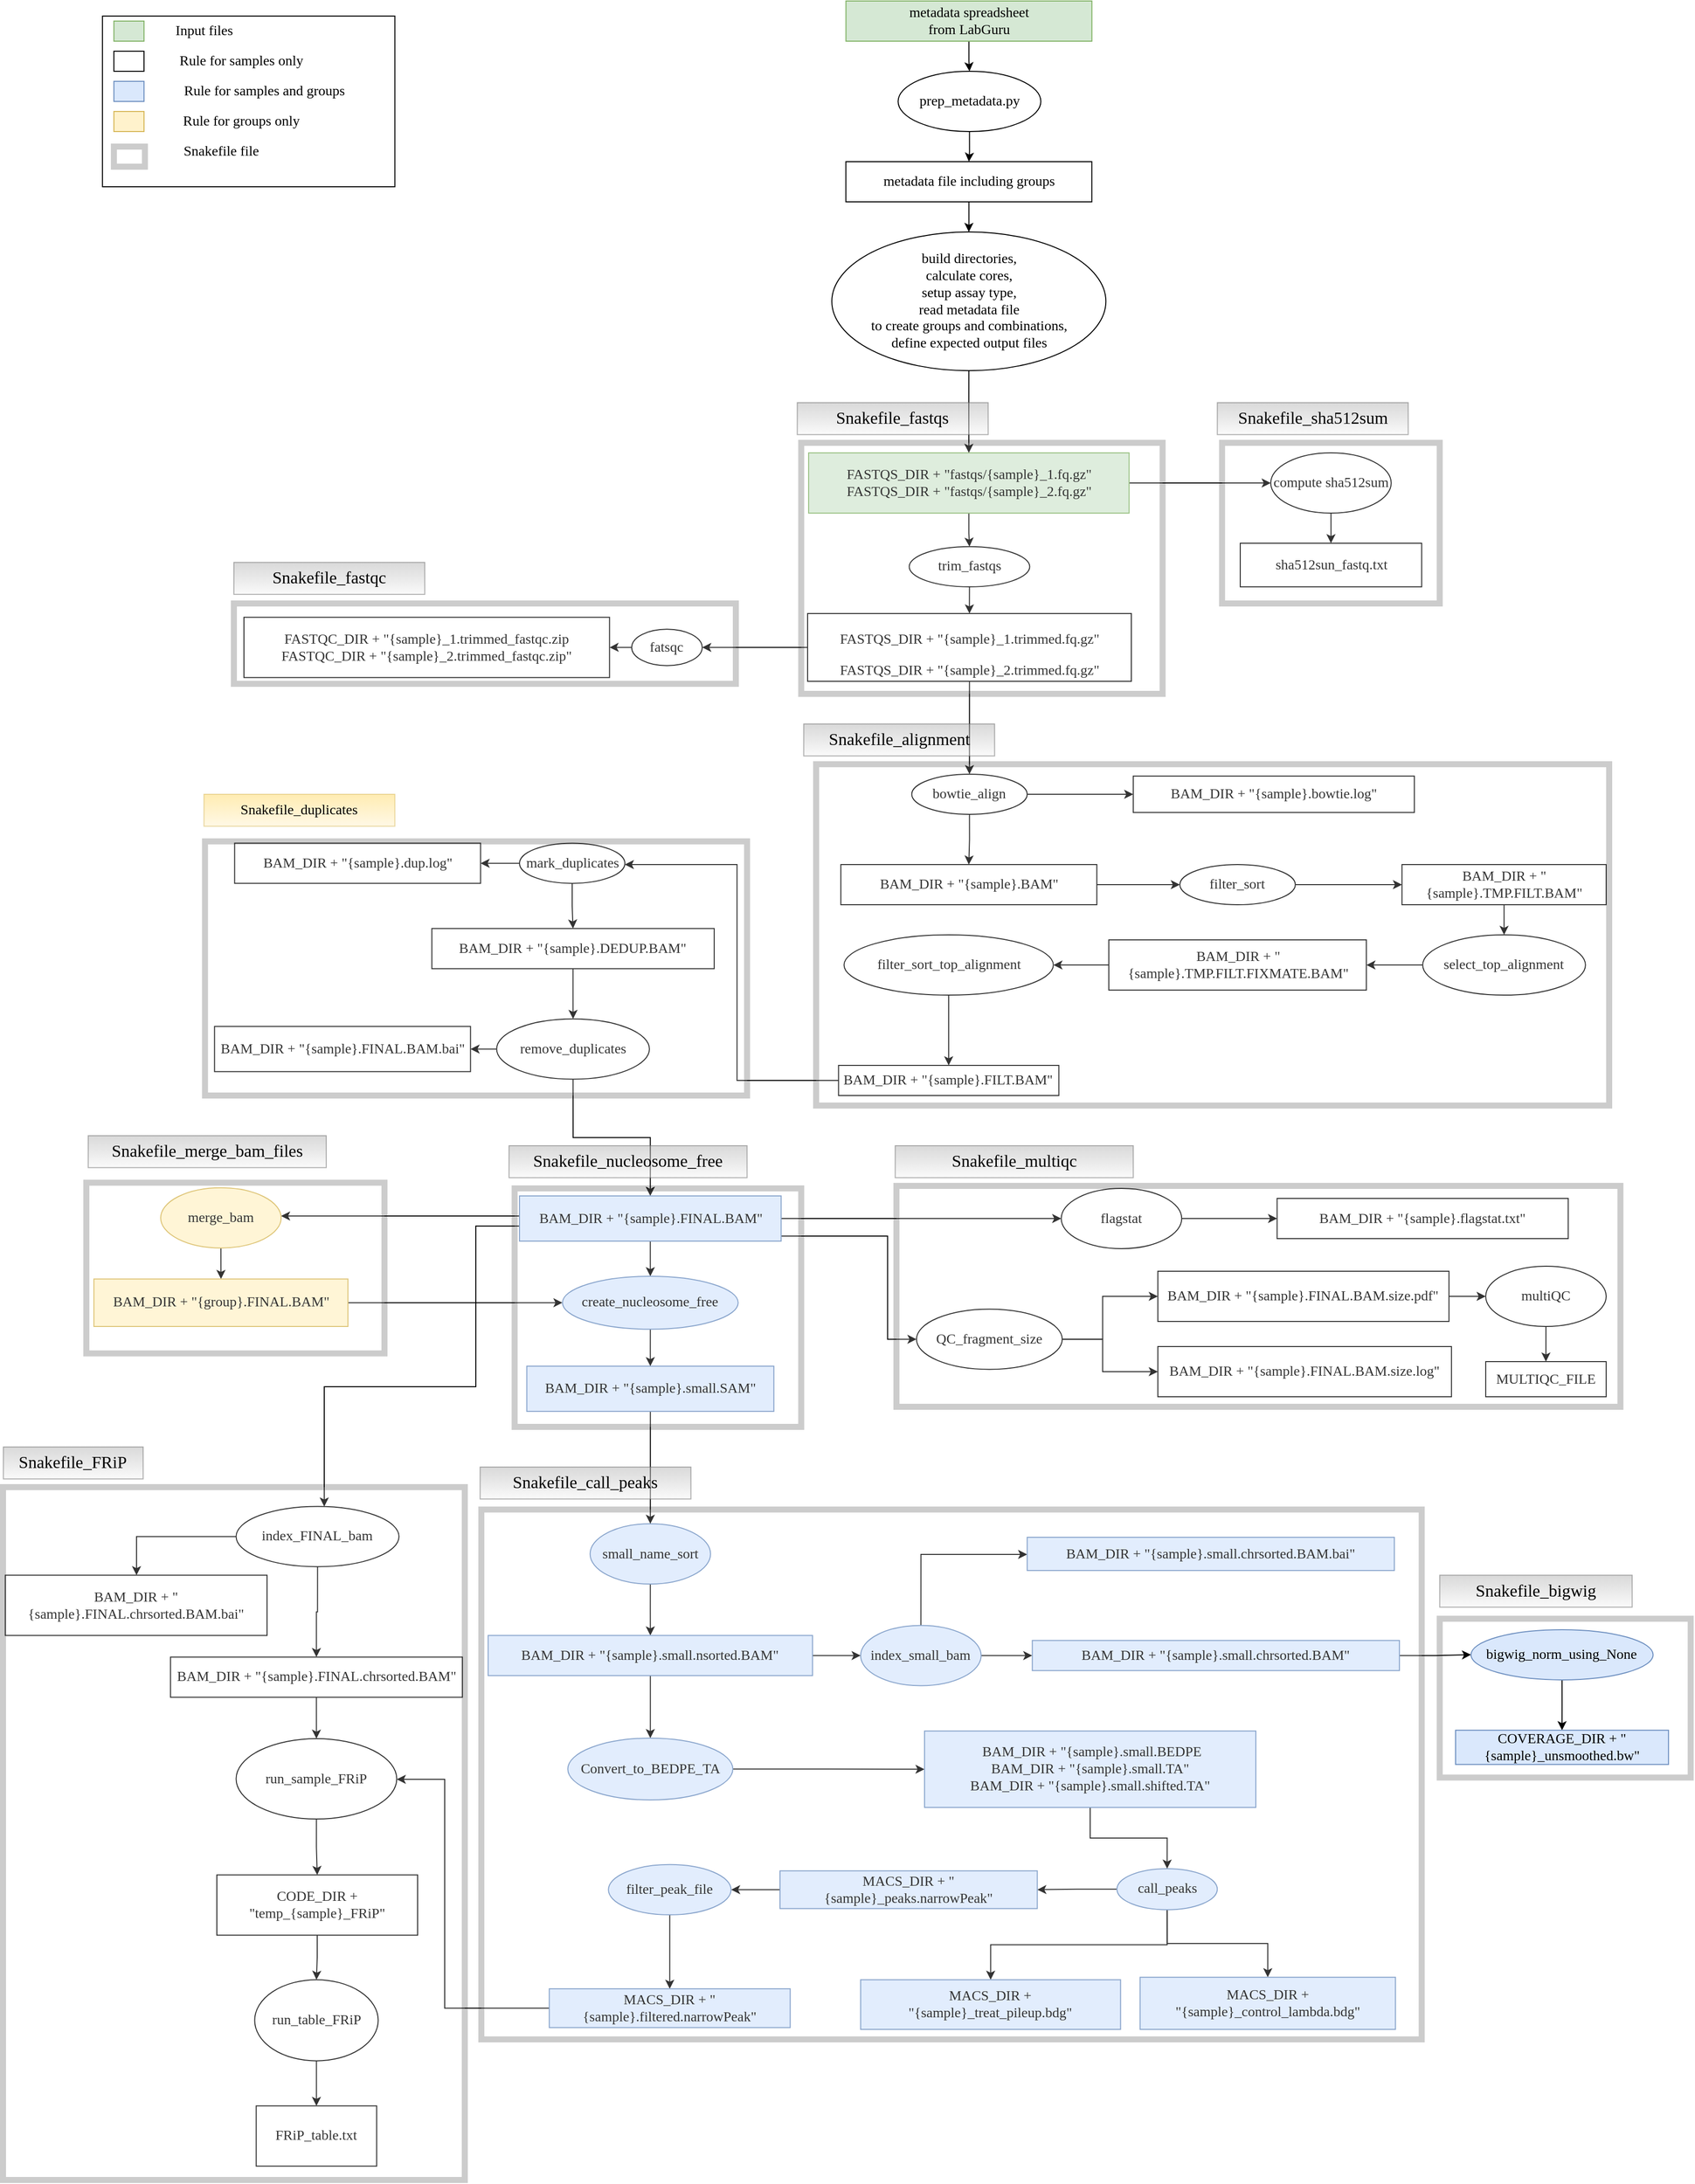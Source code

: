 <mxfile version="22.1.15" type="device">
  <diagram id="IIORD0668hCQRQOc9Y6P" name="Page-1">
    <mxGraphModel dx="5102" dy="2601" grid="1" gridSize="10" guides="1" tooltips="1" connect="1" arrows="1" fold="1" page="1" pageScale="1" pageWidth="850" pageHeight="1100" math="0" shadow="0">
      <root>
        <mxCell id="0" />
        <mxCell id="1" parent="0" />
        <mxCell id="31yVZgOIZ75B__syogZn-1" value="" style="rounded=0;whiteSpace=wrap;html=1;opacity=20;strokeWidth=6;strokeColor=#000000;fontFamily=Verdana;fontSize=14;" vertex="1" parent="1">
          <mxGeometry x="-1108.79" y="531.06" width="250" height="158.17" as="geometry" />
        </mxCell>
        <mxCell id="31yVZgOIZ75B__syogZn-2" value="" style="edgeStyle=orthogonalEdgeStyle;rounded=0;orthogonalLoop=1;jettySize=auto;html=1;fontFamily=Verdana;fontSize=14;" edge="1" parent="1" source="31yVZgOIZ75B__syogZn-4" target="31yVZgOIZ75B__syogZn-6">
          <mxGeometry relative="1" as="geometry" />
        </mxCell>
        <mxCell id="31yVZgOIZ75B__syogZn-3" value="" style="edgeStyle=orthogonalEdgeStyle;rounded=0;orthogonalLoop=1;jettySize=auto;html=1;fontFamily=Verdana;fontSize=14;" edge="1" parent="1" source="31yVZgOIZ75B__syogZn-4" target="31yVZgOIZ75B__syogZn-107">
          <mxGeometry relative="1" as="geometry" />
        </mxCell>
        <mxCell id="31yVZgOIZ75B__syogZn-4" value="&lt;span style=&quot;font-size: 14px;&quot;&gt;FASTQS_DIR +&amp;nbsp;&quot;&lt;/span&gt;&lt;span style=&quot;background-color: initial; font-size: 14px;&quot;&gt;fastqs/{sample}_1.fq.gz&quot;&lt;/span&gt;&lt;span style=&quot;font-size: 14px;&quot;&gt;&lt;br style=&quot;font-size: 14px;&quot;&gt;&lt;/span&gt;&lt;span style=&quot;font-size: 14px;&quot;&gt;FASTQS_DIR +&amp;nbsp;&quot;&lt;/span&gt;&lt;span style=&quot;background-color: initial; font-size: 14px;&quot;&gt;fastqs/{sample}_2.fq.gz&quot;&lt;/span&gt;&lt;span style=&quot;font-size: 14px;&quot;&gt;&lt;br style=&quot;font-size: 14px;&quot;&gt;&lt;/span&gt;" style="rounded=0;whiteSpace=wrap;html=1;fillColor=#d5e8d4;strokeColor=#82b366;fontFamily=Verdana;fontSize=14;" vertex="1" parent="1">
          <mxGeometry x="-1737.48" y="-630" width="319.25" height="60" as="geometry" />
        </mxCell>
        <mxCell id="31yVZgOIZ75B__syogZn-5" value="" style="edgeStyle=orthogonalEdgeStyle;rounded=0;orthogonalLoop=1;jettySize=auto;html=1;fontFamily=Verdana;fontSize=14;" edge="1" parent="1" source="31yVZgOIZ75B__syogZn-6" target="31yVZgOIZ75B__syogZn-9">
          <mxGeometry relative="1" as="geometry" />
        </mxCell>
        <mxCell id="31yVZgOIZ75B__syogZn-6" value="&lt;span style=&quot;font-size: 14px; line-height: 107%;&quot;&gt;trim_fastqs&lt;/span&gt;" style="ellipse;whiteSpace=wrap;html=1;rounded=0;fontFamily=Verdana;fontSize=14;" vertex="1" parent="1">
          <mxGeometry x="-1637.26" y="-536.59" width="120.02" height="40" as="geometry" />
        </mxCell>
        <mxCell id="31yVZgOIZ75B__syogZn-7" value="" style="edgeStyle=orthogonalEdgeStyle;rounded=0;orthogonalLoop=1;jettySize=auto;html=1;fontFamily=Verdana;fontSize=14;" edge="1" parent="1" source="31yVZgOIZ75B__syogZn-9" target="31yVZgOIZ75B__syogZn-11">
          <mxGeometry relative="1" as="geometry" />
        </mxCell>
        <mxCell id="31yVZgOIZ75B__syogZn-8" value="" style="edgeStyle=orthogonalEdgeStyle;rounded=0;orthogonalLoop=1;jettySize=auto;html=1;fontFamily=Verdana;fontSize=14;" edge="1" parent="1" source="31yVZgOIZ75B__syogZn-9" target="31yVZgOIZ75B__syogZn-15">
          <mxGeometry relative="1" as="geometry" />
        </mxCell>
        <mxCell id="31yVZgOIZ75B__syogZn-9" value="&lt;p class=&quot;MsoPlainText&quot; style=&quot;font-size: 14px;&quot;&gt;&lt;span style=&quot;font-size: 14px;&quot;&gt;FASTQS_DIR +&amp;nbsp;&quot;{sample}_1.trimmed.fq.gz&quot;&lt;/span&gt;&lt;/p&gt;&lt;span style=&quot;font-size: 14px;&quot;&gt;FASTQS_DIR +&amp;nbsp;&quot;&lt;/span&gt;&lt;span style=&quot;background-color: initial; font-size: 14px;&quot;&gt;{sample}_2.trimmed.fq.gz&quot;&lt;/span&gt;&lt;span style=&quot;font-size: 14px;&quot;&gt;&lt;br style=&quot;font-size: 14px;&quot;&gt;&lt;/span&gt;" style="whiteSpace=wrap;html=1;rounded=0;fontFamily=Verdana;fontSize=14;" vertex="1" parent="1">
          <mxGeometry x="-1738.49" y="-470" width="322.49" height="67.5" as="geometry" />
        </mxCell>
        <mxCell id="31yVZgOIZ75B__syogZn-10" value="" style="edgeStyle=orthogonalEdgeStyle;rounded=0;orthogonalLoop=1;jettySize=auto;html=1;fontFamily=Verdana;fontSize=14;" edge="1" parent="1" source="31yVZgOIZ75B__syogZn-11" target="31yVZgOIZ75B__syogZn-12">
          <mxGeometry relative="1" as="geometry" />
        </mxCell>
        <mxCell id="31yVZgOIZ75B__syogZn-11" value="fatsqc" style="ellipse;whiteSpace=wrap;html=1;rounded=0;fontFamily=Verdana;fontSize=14;" vertex="1" parent="1">
          <mxGeometry x="-1913.73" y="-454.41" width="70.25" height="36.33" as="geometry" />
        </mxCell>
        <mxCell id="31yVZgOIZ75B__syogZn-12" value="&lt;span style=&quot;font-size: 14px;&quot;&gt;FASTQC_DIR +&amp;nbsp;&quot;&lt;/span&gt;&lt;span style=&quot;font-size: 14px;&quot;&gt;{sample}_1.trimmed_fastqc.zip&lt;br style=&quot;font-size: 14px;&quot;&gt;&lt;/span&gt;&lt;span style=&quot;font-size: 14px;&quot;&gt;FASTQC_DIR +&amp;nbsp;&quot;&lt;/span&gt;&lt;span style=&quot;background-color: initial; font-size: 14px;&quot;&gt;{sample}_2.trimmed_fastqc.zip&quot;&lt;/span&gt;&lt;span style=&quot;font-size: 14px;&quot;&gt;&lt;br style=&quot;font-size: 14px;&quot;&gt;&lt;/span&gt;" style="whiteSpace=wrap;html=1;rounded=0;fontFamily=Verdana;fontSize=14;" vertex="1" parent="1">
          <mxGeometry x="-2300" y="-466.25" width="364.19" height="60" as="geometry" />
        </mxCell>
        <mxCell id="31yVZgOIZ75B__syogZn-13" value="" style="edgeStyle=orthogonalEdgeStyle;rounded=0;orthogonalLoop=1;jettySize=auto;html=1;fontFamily=Verdana;fontSize=14;" edge="1" parent="1" source="31yVZgOIZ75B__syogZn-15" target="31yVZgOIZ75B__syogZn-17">
          <mxGeometry relative="1" as="geometry" />
        </mxCell>
        <mxCell id="31yVZgOIZ75B__syogZn-14" value="" style="edgeStyle=orthogonalEdgeStyle;rounded=0;orthogonalLoop=1;jettySize=auto;html=1;fontFamily=Verdana;fontSize=14;" edge="1" parent="1" source="31yVZgOIZ75B__syogZn-15" target="31yVZgOIZ75B__syogZn-18">
          <mxGeometry relative="1" as="geometry" />
        </mxCell>
        <mxCell id="31yVZgOIZ75B__syogZn-15" value="bowtie_align" style="ellipse;whiteSpace=wrap;html=1;rounded=0;fontFamily=Verdana;fontSize=14;" vertex="1" parent="1">
          <mxGeometry x="-1634.75" y="-310" width="115" height="40" as="geometry" />
        </mxCell>
        <mxCell id="31yVZgOIZ75B__syogZn-16" value="" style="edgeStyle=orthogonalEdgeStyle;rounded=0;orthogonalLoop=1;jettySize=auto;html=1;fontFamily=Verdana;fontSize=14;" edge="1" parent="1" source="31yVZgOIZ75B__syogZn-17" target="31yVZgOIZ75B__syogZn-20">
          <mxGeometry relative="1" as="geometry" />
        </mxCell>
        <mxCell id="31yVZgOIZ75B__syogZn-17" value="&lt;p class=&quot;MsoPlainText&quot; style=&quot;font-size: 14px;&quot;&gt;&lt;span style=&quot;font-size: 14px;&quot;&gt;BAM_DIR +&amp;nbsp;&quot;{sample}.BAM&quot;&lt;/span&gt;&lt;/p&gt;" style="whiteSpace=wrap;html=1;rounded=0;fontFamily=Verdana;fontSize=14;" vertex="1" parent="1">
          <mxGeometry x="-1705.36" y="-220" width="255" height="40" as="geometry" />
        </mxCell>
        <mxCell id="31yVZgOIZ75B__syogZn-18" value="&lt;span style=&quot;font-size: 14px;&quot;&gt;BAM_DIR + &quot;{sample}.bowtie.log&quot;&lt;/span&gt;" style="whiteSpace=wrap;html=1;rounded=0;fontFamily=Verdana;fontSize=14;" vertex="1" parent="1">
          <mxGeometry x="-1414.1" y="-308.12" width="280" height="36.25" as="geometry" />
        </mxCell>
        <mxCell id="31yVZgOIZ75B__syogZn-19" value="" style="edgeStyle=orthogonalEdgeStyle;rounded=0;orthogonalLoop=1;jettySize=auto;html=1;fontFamily=Verdana;fontSize=14;" edge="1" parent="1" source="31yVZgOIZ75B__syogZn-20" target="31yVZgOIZ75B__syogZn-22">
          <mxGeometry relative="1" as="geometry" />
        </mxCell>
        <mxCell id="31yVZgOIZ75B__syogZn-20" value="filter_sort" style="ellipse;whiteSpace=wrap;html=1;rounded=0;fontFamily=Verdana;fontSize=14;" vertex="1" parent="1">
          <mxGeometry x="-1367.65" y="-220" width="115" height="40" as="geometry" />
        </mxCell>
        <mxCell id="31yVZgOIZ75B__syogZn-21" value="" style="edgeStyle=orthogonalEdgeStyle;rounded=0;orthogonalLoop=1;jettySize=auto;html=1;fontFamily=Verdana;fontSize=14;" edge="1" parent="1" source="31yVZgOIZ75B__syogZn-22" target="31yVZgOIZ75B__syogZn-24">
          <mxGeometry relative="1" as="geometry" />
        </mxCell>
        <mxCell id="31yVZgOIZ75B__syogZn-22" value="&lt;span style=&quot;font-size: 14px; line-height: 107%;&quot;&gt;&lt;span style=&quot;font-size: 14px;&quot;&gt;BAM_DIR +&amp;nbsp;&quot;&lt;/span&gt;{sample}.TMP.FILT.BAM&quot;&lt;/span&gt;" style="whiteSpace=wrap;html=1;rounded=0;fontFamily=Verdana;fontSize=14;" vertex="1" parent="1">
          <mxGeometry x="-1146.38" y="-220" width="203.4" height="40" as="geometry" />
        </mxCell>
        <mxCell id="31yVZgOIZ75B__syogZn-23" value="" style="edgeStyle=orthogonalEdgeStyle;rounded=0;orthogonalLoop=1;jettySize=auto;html=1;fontFamily=Verdana;fontSize=14;" edge="1" parent="1" source="31yVZgOIZ75B__syogZn-24" target="31yVZgOIZ75B__syogZn-26">
          <mxGeometry relative="1" as="geometry" />
        </mxCell>
        <mxCell id="31yVZgOIZ75B__syogZn-24" value="select_top_alignment" style="ellipse;whiteSpace=wrap;html=1;rounded=0;fontFamily=Verdana;fontSize=14;" vertex="1" parent="1">
          <mxGeometry x="-1125.77" y="-149.99" width="162.18" height="60.01" as="geometry" />
        </mxCell>
        <mxCell id="31yVZgOIZ75B__syogZn-25" value="" style="edgeStyle=orthogonalEdgeStyle;rounded=0;orthogonalLoop=1;jettySize=auto;html=1;fontFamily=Verdana;fontSize=14;" edge="1" parent="1" source="31yVZgOIZ75B__syogZn-26" target="31yVZgOIZ75B__syogZn-28">
          <mxGeometry relative="1" as="geometry" />
        </mxCell>
        <mxCell id="31yVZgOIZ75B__syogZn-26" value="&lt;span style=&quot;font-size: 14px; line-height: 107%;&quot;&gt;&lt;font style=&quot;font-size: 14px;&quot;&gt;&lt;span style=&quot;font-size: 14px;&quot;&gt;BAM_DIR + &quot;&lt;/span&gt;{sample}.TMP.FILT.FIXMATE.BAM&quot;&lt;/font&gt;&lt;/span&gt;" style="whiteSpace=wrap;html=1;rounded=0;fontFamily=Verdana;fontSize=14;" vertex="1" parent="1">
          <mxGeometry x="-1438.42" y="-144.99" width="256.54" height="50" as="geometry" />
        </mxCell>
        <mxCell id="31yVZgOIZ75B__syogZn-27" value="" style="edgeStyle=orthogonalEdgeStyle;rounded=0;orthogonalLoop=1;jettySize=auto;html=1;fontFamily=Verdana;fontSize=14;" edge="1" parent="1" source="31yVZgOIZ75B__syogZn-28" target="31yVZgOIZ75B__syogZn-30">
          <mxGeometry relative="1" as="geometry" />
        </mxCell>
        <mxCell id="31yVZgOIZ75B__syogZn-28" value="filter_sort_top_alignment" style="ellipse;whiteSpace=wrap;html=1;rounded=0;fontFamily=Verdana;fontSize=14;" vertex="1" parent="1">
          <mxGeometry x="-1702.22" y="-149.99" width="208.54" height="60" as="geometry" />
        </mxCell>
        <mxCell id="31yVZgOIZ75B__syogZn-29" value="" style="edgeStyle=orthogonalEdgeStyle;rounded=0;orthogonalLoop=1;jettySize=auto;html=1;fontFamily=Verdana;fontSize=14;" edge="1" parent="1" source="31yVZgOIZ75B__syogZn-30" target="31yVZgOIZ75B__syogZn-33">
          <mxGeometry relative="1" as="geometry">
            <Array as="points">
              <mxPoint x="-1808.79" y="-5" />
              <mxPoint x="-1808.79" y="-220" />
            </Array>
          </mxGeometry>
        </mxCell>
        <mxCell id="31yVZgOIZ75B__syogZn-30" value="&lt;span style=&quot;line-height: 107%; font-size: 14px;&quot;&gt;&lt;font style=&quot;font-size: 14px;&quot;&gt;BAM_DIR +&amp;nbsp;&quot;{sample}.FILT.BAM&quot;&lt;/font&gt;&lt;/span&gt;" style="whiteSpace=wrap;html=1;rounded=0;fontFamily=Verdana;fontSize=14;" vertex="1" parent="1">
          <mxGeometry x="-1707.69" y="-20" width="219.47" height="30" as="geometry" />
        </mxCell>
        <mxCell id="31yVZgOIZ75B__syogZn-31" value="" style="edgeStyle=orthogonalEdgeStyle;rounded=0;orthogonalLoop=1;jettySize=auto;html=1;fontFamily=Verdana;fontSize=14;" edge="1" parent="1" source="31yVZgOIZ75B__syogZn-33" target="31yVZgOIZ75B__syogZn-36">
          <mxGeometry relative="1" as="geometry" />
        </mxCell>
        <mxCell id="31yVZgOIZ75B__syogZn-32" value="" style="edgeStyle=orthogonalEdgeStyle;rounded=0;orthogonalLoop=1;jettySize=auto;html=1;fontFamily=Verdana;fontSize=14;" edge="1" parent="1" source="31yVZgOIZ75B__syogZn-33" target="31yVZgOIZ75B__syogZn-35">
          <mxGeometry relative="1" as="geometry" />
        </mxCell>
        <mxCell id="31yVZgOIZ75B__syogZn-33" value="mark_duplicates" style="ellipse;whiteSpace=wrap;html=1;rounded=0;fontFamily=Verdana;fontSize=14;" vertex="1" parent="1">
          <mxGeometry x="-2025.49" y="-241.3" width="105" height="40" as="geometry" />
        </mxCell>
        <mxCell id="31yVZgOIZ75B__syogZn-34" value="" style="edgeStyle=orthogonalEdgeStyle;rounded=0;orthogonalLoop=1;jettySize=auto;html=1;fontFamily=Verdana;fontSize=14;" edge="1" parent="1" source="31yVZgOIZ75B__syogZn-35" target="31yVZgOIZ75B__syogZn-39">
          <mxGeometry relative="1" as="geometry" />
        </mxCell>
        <mxCell id="31yVZgOIZ75B__syogZn-35" value="&lt;span style=&quot;font-size: 14px;&quot;&gt;BAM_DIR + &quot;&lt;/span&gt;&lt;span style=&quot;background-color: initial; font-size: 14px;&quot;&gt;{sample}.DEDUP.BAM&quot;&lt;/span&gt;&lt;span style=&quot;font-size: 14px;&quot;&gt;&lt;br style=&quot;font-size: 14px;&quot;&gt;&lt;/span&gt;" style="whiteSpace=wrap;html=1;rounded=0;fontFamily=Verdana;fontSize=14;" vertex="1" parent="1">
          <mxGeometry x="-2112.78" y="-156.3" width="281.24" height="40" as="geometry" />
        </mxCell>
        <mxCell id="31yVZgOIZ75B__syogZn-36" value="&lt;span style=&quot;font-size: 14px;&quot;&gt;BAM_DIR + &quot;&lt;/span&gt;&lt;span style=&quot;background-color: initial; font-size: 14px;&quot;&gt;{sample}.dup.log&quot;&lt;/span&gt;&lt;span style=&quot;font-size: 14px;&quot;&gt;&lt;br style=&quot;font-size: 14px;&quot;&gt;&lt;/span&gt;" style="whiteSpace=wrap;html=1;rounded=0;fontFamily=Verdana;fontSize=14;" vertex="1" parent="1">
          <mxGeometry x="-2309.27" y="-241.3" width="245" height="40" as="geometry" />
        </mxCell>
        <mxCell id="31yVZgOIZ75B__syogZn-37" value="" style="edgeStyle=orthogonalEdgeStyle;rounded=0;orthogonalLoop=1;jettySize=auto;html=1;fontFamily=Verdana;fontSize=14;" edge="1" parent="1" source="31yVZgOIZ75B__syogZn-39" target="31yVZgOIZ75B__syogZn-45">
          <mxGeometry relative="1" as="geometry" />
        </mxCell>
        <mxCell id="31yVZgOIZ75B__syogZn-38" value="" style="edgeStyle=orthogonalEdgeStyle;rounded=0;orthogonalLoop=1;jettySize=auto;html=1;fontFamily=Verdana;fontSize=14;" edge="1" parent="1" source="31yVZgOIZ75B__syogZn-39" target="31yVZgOIZ75B__syogZn-46">
          <mxGeometry relative="1" as="geometry" />
        </mxCell>
        <mxCell id="31yVZgOIZ75B__syogZn-39" value="remove_duplicates" style="ellipse;whiteSpace=wrap;html=1;rounded=0;fontFamily=Verdana;fontSize=14;" vertex="1" parent="1">
          <mxGeometry x="-2048.24" y="-66.3" width="152.16" height="60" as="geometry" />
        </mxCell>
        <mxCell id="31yVZgOIZ75B__syogZn-40" value="" style="edgeStyle=orthogonalEdgeStyle;rounded=0;orthogonalLoop=1;jettySize=auto;html=1;fontFamily=Verdana;fontSize=14;" edge="1" parent="1" source="31yVZgOIZ75B__syogZn-45" target="31yVZgOIZ75B__syogZn-78">
          <mxGeometry relative="1" as="geometry">
            <Array as="points">
              <mxPoint x="-2228.79" y="130" />
              <mxPoint x="-2228.79" y="130" />
            </Array>
          </mxGeometry>
        </mxCell>
        <mxCell id="31yVZgOIZ75B__syogZn-41" value="" style="edgeStyle=orthogonalEdgeStyle;rounded=0;orthogonalLoop=1;jettySize=auto;html=1;fontFamily=Verdana;fontSize=14;" edge="1" parent="1" source="31yVZgOIZ75B__syogZn-45" target="31yVZgOIZ75B__syogZn-143">
          <mxGeometry relative="1" as="geometry" />
        </mxCell>
        <mxCell id="31yVZgOIZ75B__syogZn-42" value="" style="edgeStyle=orthogonalEdgeStyle;rounded=0;orthogonalLoop=1;jettySize=auto;html=1;fontFamily=Verdana;fontSize=14;" edge="1" parent="1" source="31yVZgOIZ75B__syogZn-45" target="31yVZgOIZ75B__syogZn-49">
          <mxGeometry relative="1" as="geometry">
            <Array as="points">
              <mxPoint x="-1658.79" y="150" />
            </Array>
          </mxGeometry>
        </mxCell>
        <mxCell id="31yVZgOIZ75B__syogZn-43" value="" style="edgeStyle=orthogonalEdgeStyle;rounded=0;orthogonalLoop=1;jettySize=auto;html=1;fontFamily=Verdana;fontSize=14;" edge="1" parent="1" source="31yVZgOIZ75B__syogZn-45" target="31yVZgOIZ75B__syogZn-54">
          <mxGeometry relative="1" as="geometry" />
        </mxCell>
        <mxCell id="31yVZgOIZ75B__syogZn-44" value="" style="edgeStyle=orthogonalEdgeStyle;rounded=0;orthogonalLoop=1;jettySize=auto;html=1;fontFamily=Verdana;fontSize=14;" edge="1" parent="1" source="31yVZgOIZ75B__syogZn-45" target="31yVZgOIZ75B__syogZn-128">
          <mxGeometry relative="1" as="geometry">
            <Array as="points">
              <mxPoint x="-2069" y="140" />
              <mxPoint x="-2069" y="300" />
              <mxPoint x="-2220" y="300" />
            </Array>
          </mxGeometry>
        </mxCell>
        <mxCell id="31yVZgOIZ75B__syogZn-45" value="&lt;font style=&quot;font-size: 14px;&quot;&gt;&lt;span style=&quot;font-size: 14px;&quot;&gt;BAM_DIR + &quot;&lt;/span&gt;&lt;span style=&quot;background-color: initial; font-size: 14px;&quot;&gt;{sample}.FINAL.BAM&quot;&lt;/span&gt;&lt;/font&gt;&lt;span style=&quot;font-size: 14px;&quot;&gt;&lt;br style=&quot;font-size: 14px;&quot;&gt;&lt;/span&gt;" style="whiteSpace=wrap;html=1;rounded=0;fillColor=#dae8fc;strokeColor=#6c8ebf;fontFamily=Verdana;fontSize=14;" vertex="1" parent="1">
          <mxGeometry x="-2025.49" y="110" width="260.64" height="45" as="geometry" />
        </mxCell>
        <mxCell id="31yVZgOIZ75B__syogZn-46" value="&lt;span style=&quot;font-size: 14px;&quot;&gt;BAM_DIR + &quot;&lt;/span&gt;&lt;span style=&quot;background-color: initial; font-size: 14px;&quot;&gt;{sample}.FINAL.BAM.bai&quot;&lt;/span&gt;&lt;span style=&quot;font-size: 14px;&quot;&gt;&lt;br style=&quot;font-size: 14px;&quot;&gt;&lt;/span&gt;" style="whiteSpace=wrap;html=1;rounded=0;fontFamily=Verdana;fontSize=14;" vertex="1" parent="1">
          <mxGeometry x="-2329.29" y="-58.8" width="255" height="45" as="geometry" />
        </mxCell>
        <mxCell id="31yVZgOIZ75B__syogZn-47" value="" style="edgeStyle=orthogonalEdgeStyle;rounded=0;orthogonalLoop=1;jettySize=auto;html=1;fontFamily=Verdana;fontSize=14;" edge="1" parent="1" source="31yVZgOIZ75B__syogZn-49" target="31yVZgOIZ75B__syogZn-52">
          <mxGeometry relative="1" as="geometry">
            <Array as="points">
              <mxPoint x="-1444.59" y="253" />
              <mxPoint x="-1444.59" y="210" />
            </Array>
          </mxGeometry>
        </mxCell>
        <mxCell id="31yVZgOIZ75B__syogZn-48" value="" style="edgeStyle=orthogonalEdgeStyle;rounded=0;orthogonalLoop=1;jettySize=auto;html=1;fontFamily=Verdana;fontSize=14;" edge="1" parent="1" source="31yVZgOIZ75B__syogZn-49" target="31yVZgOIZ75B__syogZn-50">
          <mxGeometry relative="1" as="geometry">
            <Array as="points">
              <mxPoint x="-1444.59" y="253" />
              <mxPoint x="-1444.59" y="285" />
            </Array>
          </mxGeometry>
        </mxCell>
        <mxCell id="31yVZgOIZ75B__syogZn-49" value="QC_fragment_size" style="ellipse;whiteSpace=wrap;html=1;rounded=0;fontFamily=Verdana;fontSize=14;" vertex="1" parent="1">
          <mxGeometry x="-1630" y="222.73" width="145.15" height="60" as="geometry" />
        </mxCell>
        <mxCell id="31yVZgOIZ75B__syogZn-50" value="&lt;span style=&quot;font-size: 14px;&quot;&gt;BAM_DIR + &quot;&lt;/span&gt;&lt;span style=&quot;background-color: initial; font-size: 14px;&quot;&gt;{sample}.FINAL.BAM.size.log&quot;&lt;/span&gt;&lt;span style=&quot;font-size: 14px;&quot;&gt;&lt;br style=&quot;font-size: 14px;&quot;&gt;&lt;/span&gt;" style="whiteSpace=wrap;html=1;rounded=0;fontFamily=Verdana;fontSize=14;" vertex="1" parent="1">
          <mxGeometry x="-1389.59" y="260" width="292.5" height="50" as="geometry" />
        </mxCell>
        <mxCell id="31yVZgOIZ75B__syogZn-51" value="" style="edgeStyle=orthogonalEdgeStyle;rounded=0;orthogonalLoop=1;jettySize=auto;html=1;fontFamily=Verdana;fontSize=14;" edge="1" parent="1" source="31yVZgOIZ75B__syogZn-52" target="31yVZgOIZ75B__syogZn-57">
          <mxGeometry relative="1" as="geometry" />
        </mxCell>
        <mxCell id="31yVZgOIZ75B__syogZn-52" value="&lt;span style=&quot;font-size: 14px;&quot;&gt;BAM_DIR + &quot;&lt;/span&gt;&lt;span style=&quot;background-color: initial; font-size: 14px;&quot;&gt;{sample}.FINAL.BAM.size.pdf&quot;&lt;/span&gt;&lt;span style=&quot;font-size: 14px;&quot;&gt;&lt;br style=&quot;font-size: 14px;&quot;&gt;&lt;/span&gt;" style="whiteSpace=wrap;html=1;rounded=0;fontFamily=Verdana;fontSize=14;" vertex="1" parent="1">
          <mxGeometry x="-1389.59" y="185" width="290" height="50" as="geometry" />
        </mxCell>
        <mxCell id="31yVZgOIZ75B__syogZn-53" value="" style="edgeStyle=orthogonalEdgeStyle;rounded=0;orthogonalLoop=1;jettySize=auto;html=1;fontFamily=Verdana;fontSize=14;" edge="1" parent="1" source="31yVZgOIZ75B__syogZn-54" target="31yVZgOIZ75B__syogZn-55">
          <mxGeometry relative="1" as="geometry" />
        </mxCell>
        <mxCell id="31yVZgOIZ75B__syogZn-54" value="flagstat" style="ellipse;whiteSpace=wrap;html=1;rounded=0;fontFamily=Verdana;fontSize=14;" vertex="1" parent="1">
          <mxGeometry x="-1485.82" y="102.5" width="120" height="60" as="geometry" />
        </mxCell>
        <mxCell id="31yVZgOIZ75B__syogZn-55" value="&lt;span style=&quot;font-size: 14px; line-height: 107%;&quot;&gt;&lt;span style=&quot;font-size: 14px;&quot;&gt;BAM_DIR + &quot;&lt;/span&gt;{sample}.flagstat.txt&quot;&lt;/span&gt;" style="whiteSpace=wrap;html=1;rounded=0;fontFamily=Verdana;fontSize=14;" vertex="1" parent="1">
          <mxGeometry x="-1270.8" y="112.5" width="290" height="40" as="geometry" />
        </mxCell>
        <mxCell id="31yVZgOIZ75B__syogZn-56" value="" style="edgeStyle=orthogonalEdgeStyle;rounded=0;orthogonalLoop=1;jettySize=auto;html=1;fontFamily=Verdana;fontSize=14;" edge="1" parent="1" source="31yVZgOIZ75B__syogZn-57" target="31yVZgOIZ75B__syogZn-58">
          <mxGeometry relative="1" as="geometry" />
        </mxCell>
        <mxCell id="31yVZgOIZ75B__syogZn-57" value="multiQC" style="ellipse;whiteSpace=wrap;html=1;rounded=0;fontFamily=Verdana;fontSize=14;" vertex="1" parent="1">
          <mxGeometry x="-1062.98" y="180" width="120" height="60" as="geometry" />
        </mxCell>
        <mxCell id="31yVZgOIZ75B__syogZn-58" value="&lt;p class=&quot;MsoPlainText&quot; style=&quot;font-size: 14px;&quot;&gt;&lt;span style=&quot;font-size: 14px;&quot;&gt;MULTIQC_FILE&lt;br style=&quot;font-size: 14px;&quot;&gt;&lt;/span&gt;&lt;/p&gt;" style="whiteSpace=wrap;html=1;rounded=0;fontFamily=Verdana;fontSize=14;" vertex="1" parent="1">
          <mxGeometry x="-1062.98" y="275" width="120" height="35" as="geometry" />
        </mxCell>
        <mxCell id="31yVZgOIZ75B__syogZn-59" value="" style="edgeStyle=orthogonalEdgeStyle;rounded=0;orthogonalLoop=1;jettySize=auto;html=1;fontFamily=Verdana;fontSize=14;" edge="1" parent="1" source="31yVZgOIZ75B__syogZn-60" target="31yVZgOIZ75B__syogZn-76">
          <mxGeometry relative="1" as="geometry" />
        </mxCell>
        <mxCell id="31yVZgOIZ75B__syogZn-60" value="small_name_sort" style="ellipse;whiteSpace=wrap;html=1;rounded=0;fillColor=#dae8fc;strokeColor=#6c8ebf;fontFamily=Verdana;fontSize=14;" vertex="1" parent="1">
          <mxGeometry x="-1955.17" y="436.52" width="120" height="60" as="geometry" />
        </mxCell>
        <mxCell id="31yVZgOIZ75B__syogZn-61" value="" style="edgeStyle=orthogonalEdgeStyle;rounded=0;orthogonalLoop=1;jettySize=auto;html=1;fontSize=14;" edge="1" parent="1" source="31yVZgOIZ75B__syogZn-63" target="31yVZgOIZ75B__syogZn-104">
          <mxGeometry relative="1" as="geometry">
            <Array as="points">
              <mxPoint x="-1625.79" y="467" />
            </Array>
          </mxGeometry>
        </mxCell>
        <mxCell id="31yVZgOIZ75B__syogZn-62" value="" style="edgeStyle=orthogonalEdgeStyle;rounded=0;orthogonalLoop=1;jettySize=auto;html=1;fontSize=14;" edge="1" parent="1" source="31yVZgOIZ75B__syogZn-63" target="31yVZgOIZ75B__syogZn-65">
          <mxGeometry relative="1" as="geometry" />
        </mxCell>
        <mxCell id="31yVZgOIZ75B__syogZn-63" value="index_small_bam" style="ellipse;whiteSpace=wrap;html=1;rounded=0;fillColor=#dae8fc;strokeColor=#6c8ebf;fontFamily=Verdana;fontSize=14;" vertex="1" parent="1">
          <mxGeometry x="-1685.65" y="537.71" width="120" height="60" as="geometry" />
        </mxCell>
        <mxCell id="31yVZgOIZ75B__syogZn-64" value="" style="edgeStyle=orthogonalEdgeStyle;rounded=0;orthogonalLoop=1;jettySize=auto;html=1;fontSize=14;" edge="1" parent="1" source="31yVZgOIZ75B__syogZn-65" target="31yVZgOIZ75B__syogZn-111">
          <mxGeometry relative="1" as="geometry" />
        </mxCell>
        <mxCell id="31yVZgOIZ75B__syogZn-65" value="&lt;span style=&quot;font-size: 14px; line-height: 107%;&quot;&gt;&lt;span style=&quot;font-size: 14px;&quot;&gt;BAM_DIR + &quot;&lt;/span&gt;{sample}.small.chrsorted.BAM&quot;&lt;/span&gt;" style="whiteSpace=wrap;html=1;rounded=0;fillColor=#dae8fc;strokeColor=#6c8ebf;fontFamily=Verdana;fontSize=14;" vertex="1" parent="1">
          <mxGeometry x="-1514.66" y="552.71" width="365.73" height="30" as="geometry" />
        </mxCell>
        <mxCell id="31yVZgOIZ75B__syogZn-66" value="" style="edgeStyle=orthogonalEdgeStyle;rounded=0;orthogonalLoop=1;jettySize=auto;html=1;fontFamily=Verdana;fontSize=14;" edge="1" parent="1" source="31yVZgOIZ75B__syogZn-69" target="31yVZgOIZ75B__syogZn-70">
          <mxGeometry relative="1" as="geometry" />
        </mxCell>
        <mxCell id="31yVZgOIZ75B__syogZn-67" value="" style="edgeStyle=orthogonalEdgeStyle;rounded=0;orthogonalLoop=1;jettySize=auto;html=1;fontFamily=Verdana;fontSize=14;" edge="1" parent="1" source="31yVZgOIZ75B__syogZn-69" target="31yVZgOIZ75B__syogZn-71">
          <mxGeometry relative="1" as="geometry" />
        </mxCell>
        <mxCell id="31yVZgOIZ75B__syogZn-68" value="" style="edgeStyle=orthogonalEdgeStyle;rounded=0;orthogonalLoop=1;jettySize=auto;html=1;fontFamily=Verdana;fontSize=14;" edge="1" parent="1" source="31yVZgOIZ75B__syogZn-69" target="31yVZgOIZ75B__syogZn-96">
          <mxGeometry relative="1" as="geometry" />
        </mxCell>
        <mxCell id="31yVZgOIZ75B__syogZn-69" value="call_peaks" style="ellipse;whiteSpace=wrap;html=1;rounded=0;fillColor=#dae8fc;strokeColor=#6c8ebf;fontFamily=Verdana;fontSize=14;" vertex="1" parent="1">
          <mxGeometry x="-1430.35" y="779.94" width="100" height="40.92" as="geometry" />
        </mxCell>
        <mxCell id="31yVZgOIZ75B__syogZn-70" value="&lt;font style=&quot;font-size: 14px;&quot;&gt;&lt;span style=&quot;font-size: 14px;&quot;&gt;MACS_DIR + &lt;br style=&quot;font-size: 14px;&quot;&gt;&quot;&lt;/span&gt;&lt;span style=&quot;font-size: 14px;&quot;&gt;{sample}_control_lambda.bdg&quot;&lt;/span&gt;&lt;/font&gt;" style="whiteSpace=wrap;html=1;rounded=0;fillColor=#dae8fc;strokeColor=#6c8ebf;fontFamily=Verdana;fontSize=14;" vertex="1" parent="1">
          <mxGeometry x="-1407.28" y="888.12" width="254.37" height="51.88" as="geometry" />
        </mxCell>
        <mxCell id="31yVZgOIZ75B__syogZn-71" value="&lt;font style=&quot;font-size: 14px;&quot;&gt;&lt;span style=&quot;font-size: 14px;&quot;&gt;MACS_DIR + &lt;br style=&quot;font-size: 14px;&quot;&gt;&quot;&lt;/span&gt;&lt;span style=&quot;font-size: 14px;&quot;&gt;{sample}_treat_pileup.bdg&quot;&lt;/span&gt;&lt;/font&gt;" style="whiteSpace=wrap;html=1;rounded=0;fillColor=#dae8fc;strokeColor=#6c8ebf;fontFamily=Verdana;fontSize=14;" vertex="1" parent="1">
          <mxGeometry x="-1685.65" y="890.61" width="258.92" height="49.39" as="geometry" />
        </mxCell>
        <mxCell id="31yVZgOIZ75B__syogZn-72" value="" style="edgeStyle=orthogonalEdgeStyle;rounded=0;orthogonalLoop=1;jettySize=auto;html=1;fontFamily=Verdana;fontSize=14;" edge="1" parent="1" source="31yVZgOIZ75B__syogZn-73" target="31yVZgOIZ75B__syogZn-60">
          <mxGeometry relative="1" as="geometry" />
        </mxCell>
        <mxCell id="31yVZgOIZ75B__syogZn-73" value="&lt;span style=&quot;line-height: 107%; font-size: 14px;&quot;&gt;&lt;span style=&quot;font-size: 14px;&quot;&gt;BAM_DIR + &quot;&lt;/span&gt;{sample}.small.SAM&quot;&lt;/span&gt;" style="whiteSpace=wrap;html=1;rounded=0;fillColor=#dae8fc;strokeColor=#6c8ebf;fontFamily=Verdana;fontSize=14;" vertex="1" parent="1">
          <mxGeometry x="-2018.22" y="279.56" width="246.1" height="45" as="geometry" />
        </mxCell>
        <mxCell id="31yVZgOIZ75B__syogZn-74" value="" style="edgeStyle=orthogonalEdgeStyle;rounded=0;orthogonalLoop=1;jettySize=auto;html=1;fontFamily=Verdana;fontSize=14;" edge="1" parent="1" source="31yVZgOIZ75B__syogZn-76" target="31yVZgOIZ75B__syogZn-92">
          <mxGeometry relative="1" as="geometry" />
        </mxCell>
        <mxCell id="31yVZgOIZ75B__syogZn-75" value="" style="edgeStyle=orthogonalEdgeStyle;rounded=0;orthogonalLoop=1;jettySize=auto;html=1;fontFamily=Verdana;fontSize=14;" edge="1" parent="1" source="31yVZgOIZ75B__syogZn-76" target="31yVZgOIZ75B__syogZn-63">
          <mxGeometry relative="1" as="geometry" />
        </mxCell>
        <mxCell id="31yVZgOIZ75B__syogZn-76" value="&lt;span style=&quot;line-height: 107%; font-size: 14px;&quot;&gt;&lt;span style=&quot;font-size: 14px;&quot;&gt;BAM_DIR + &quot;&lt;/span&gt;{sample}.small.nsorted.BAM&quot;&lt;/span&gt;" style="whiteSpace=wrap;html=1;rounded=0;fillColor=#dae8fc;strokeColor=#6c8ebf;fontFamily=Verdana;fontSize=14;" vertex="1" parent="1">
          <mxGeometry x="-2056.73" y="547.71" width="323.12" height="40" as="geometry" />
        </mxCell>
        <mxCell id="31yVZgOIZ75B__syogZn-77" value="" style="edgeStyle=orthogonalEdgeStyle;rounded=0;orthogonalLoop=1;jettySize=auto;html=1;fontSize=14;fontColor=#000000;fontFamily=Verdana;" edge="1" parent="1" source="31yVZgOIZ75B__syogZn-78" target="31yVZgOIZ75B__syogZn-79">
          <mxGeometry relative="1" as="geometry" />
        </mxCell>
        <mxCell id="31yVZgOIZ75B__syogZn-78" value="&lt;font style=&quot;font-size: 14px;&quot;&gt;merge_bam&lt;/font&gt;" style="ellipse;whiteSpace=wrap;html=1;rounded=0;fillColor=#fff2cc;strokeColor=#d6b656;fontFamily=Verdana;fontSize=14;" vertex="1" parent="1">
          <mxGeometry x="-2382.92" y="101.83" width="120" height="60" as="geometry" />
        </mxCell>
        <mxCell id="31yVZgOIZ75B__syogZn-187" value="" style="edgeStyle=orthogonalEdgeStyle;rounded=0;orthogonalLoop=1;jettySize=auto;html=1;" edge="1" parent="1" source="31yVZgOIZ75B__syogZn-79" target="31yVZgOIZ75B__syogZn-143">
          <mxGeometry relative="1" as="geometry" />
        </mxCell>
        <mxCell id="31yVZgOIZ75B__syogZn-79" value="&lt;font style=&quot;font-size: 14px;&quot;&gt;BAM_DIR + &quot;{group}.FINAL.BAM&quot;&lt;/font&gt;" style="whiteSpace=wrap;html=1;fillColor=#fff2cc;strokeColor=#d6b656;rounded=0;fontFamily=Verdana;fontSize=14;" vertex="1" parent="1">
          <mxGeometry x="-2449.45" y="192.73" width="253.07" height="47.27" as="geometry" />
        </mxCell>
        <mxCell id="31yVZgOIZ75B__syogZn-91" value="" style="edgeStyle=orthogonalEdgeStyle;rounded=0;orthogonalLoop=1;jettySize=auto;html=1;fontFamily=Verdana;fontSize=14;" edge="1" parent="1" source="31yVZgOIZ75B__syogZn-92" target="31yVZgOIZ75B__syogZn-94">
          <mxGeometry relative="1" as="geometry" />
        </mxCell>
        <mxCell id="31yVZgOIZ75B__syogZn-92" value="Convert_to_BEDPE_TA" style="ellipse;whiteSpace=wrap;html=1;rounded=0;fillColor=#dae8fc;strokeColor=#6c8ebf;fontFamily=Verdana;fontSize=14;" vertex="1" parent="1">
          <mxGeometry x="-1977.36" y="650" width="164.38" height="61.49" as="geometry" />
        </mxCell>
        <mxCell id="31yVZgOIZ75B__syogZn-93" value="" style="edgeStyle=orthogonalEdgeStyle;rounded=0;orthogonalLoop=1;jettySize=auto;html=1;fontFamily=Verdana;fontSize=14;" edge="1" parent="1" source="31yVZgOIZ75B__syogZn-94" target="31yVZgOIZ75B__syogZn-69">
          <mxGeometry relative="1" as="geometry" />
        </mxCell>
        <mxCell id="31yVZgOIZ75B__syogZn-94" value="&lt;font style=&quot;font-size: 14px;&quot;&gt;&amp;nbsp;BAM_DIR + &quot;{sample}.small.BEDPE&lt;br style=&quot;font-size: 14px;&quot;&gt;BAM_DIR + &quot;{sample}.small.TA&quot;&lt;br style=&quot;font-size: 14px;&quot;&gt;BAM_DIR + &quot;&lt;span style=&quot;font-size: 14px;&quot;&gt;{sample}.small.shifted.TA&quot;&lt;/span&gt;&lt;/font&gt;" style="whiteSpace=wrap;html=1;rounded=0;fillColor=#dae8fc;strokeColor=#6c8ebf;fontFamily=Verdana;fontSize=14;" vertex="1" parent="1">
          <mxGeometry x="-1621.98" y="642.88" width="330" height="76.08" as="geometry" />
        </mxCell>
        <mxCell id="31yVZgOIZ75B__syogZn-95" value="" style="edgeStyle=orthogonalEdgeStyle;rounded=0;orthogonalLoop=1;jettySize=auto;html=1;fontFamily=Verdana;fontSize=14;" edge="1" parent="1" source="31yVZgOIZ75B__syogZn-96" target="31yVZgOIZ75B__syogZn-123">
          <mxGeometry relative="1" as="geometry" />
        </mxCell>
        <mxCell id="31yVZgOIZ75B__syogZn-96" value="&lt;p class=&quot;MsoPlainText&quot; style=&quot;font-size: 14px;&quot;&gt;&lt;span style=&quot;font-size: 14px;&quot;&gt;&lt;font style=&quot;font-size: 14px;&quot;&gt;MACS_DIR + &quot;{sample}_peaks.narrowPeak&quot;&lt;/font&gt;&lt;/span&gt;&lt;/p&gt;" style="whiteSpace=wrap;html=1;rounded=0;fillColor=#dae8fc;strokeColor=#6c8ebf;fontFamily=Verdana;fontSize=14;" vertex="1" parent="1">
          <mxGeometry x="-1765.98" y="782.14" width="256.28" height="37.58" as="geometry" />
        </mxCell>
        <mxCell id="31yVZgOIZ75B__syogZn-99" value="" style="edgeStyle=orthogonalEdgeStyle;rounded=0;orthogonalLoop=1;jettySize=auto;html=1;fontFamily=Verdana;fontSize=14;" edge="1" parent="1" source="31yVZgOIZ75B__syogZn-101" target="31yVZgOIZ75B__syogZn-103">
          <mxGeometry relative="1" as="geometry" />
        </mxCell>
        <mxCell id="31yVZgOIZ75B__syogZn-101" value="&lt;span style=&quot;font-size: 14px;&quot;&gt;metadata file including groups&lt;br style=&quot;font-size: 14px;&quot;&gt;&lt;/span&gt;" style="whiteSpace=wrap;html=1;rounded=0;fontFamily=Verdana;fontSize=14;" vertex="1" parent="1">
          <mxGeometry x="-1700.35" y="-920" width="245" height="40" as="geometry" />
        </mxCell>
        <mxCell id="31yVZgOIZ75B__syogZn-102" value="" style="edgeStyle=orthogonalEdgeStyle;rounded=0;orthogonalLoop=1;jettySize=auto;html=1;fontFamily=Verdana;fontSize=14;" edge="1" parent="1" source="31yVZgOIZ75B__syogZn-103" target="31yVZgOIZ75B__syogZn-4">
          <mxGeometry relative="1" as="geometry" />
        </mxCell>
        <mxCell id="31yVZgOIZ75B__syogZn-103" value="&lt;font style=&quot;font-size: 14px;&quot;&gt;build directories,&lt;br style=&quot;font-size: 14px;&quot;&gt;calculate cores,&lt;br style=&quot;font-size: 14px;&quot;&gt;setup assay&amp;nbsp;type,&lt;br style=&quot;font-size: 14px;&quot;&gt;read metadata file &lt;br style=&quot;font-size: 14px;&quot;&gt;to create groups and combinations,&lt;br style=&quot;font-size: 14px;&quot;&gt;define expected output files&lt;br style=&quot;font-size: 14px;&quot;&gt;&lt;/font&gt;" style="ellipse;whiteSpace=wrap;html=1;rounded=0;fontFamily=Verdana;fontSize=14;" vertex="1" parent="1">
          <mxGeometry x="-1714.36" y="-850" width="273.01" height="138.17" as="geometry" />
        </mxCell>
        <mxCell id="31yVZgOIZ75B__syogZn-104" value="&lt;span style=&quot;font-size: 14px;&quot;&gt;BAM_DIR + &quot;&lt;/span&gt;&lt;span style=&quot;font-size: 14px;&quot;&gt;{sample}.small.&lt;/span&gt;&lt;span style=&quot;font-size: 14px;&quot;&gt;chrsorted&lt;/span&gt;&lt;span style=&quot;font-size: 14px;&quot;&gt;.BAM.bai&quot;&lt;/span&gt;" style="whiteSpace=wrap;html=1;fillColor=#dae8fc;strokeColor=#6c8ebf;rounded=0;fontFamily=Verdana;fontSize=14;" vertex="1" parent="1">
          <mxGeometry x="-1519.75" y="450.0" width="365.73" height="33.04" as="geometry" />
        </mxCell>
        <mxCell id="31yVZgOIZ75B__syogZn-105" value="FRiP_table.txt" style="whiteSpace=wrap;html=1;rounded=0;fontFamily=Verdana;fontSize=14;" vertex="1" parent="1">
          <mxGeometry x="-2287.775" y="1016.21" width="120" height="60" as="geometry" />
        </mxCell>
        <mxCell id="31yVZgOIZ75B__syogZn-106" value="" style="edgeStyle=orthogonalEdgeStyle;rounded=0;orthogonalLoop=1;jettySize=auto;html=1;fontFamily=Verdana;fontSize=14;" edge="1" parent="1" source="31yVZgOIZ75B__syogZn-107" target="31yVZgOIZ75B__syogZn-108">
          <mxGeometry relative="1" as="geometry" />
        </mxCell>
        <mxCell id="31yVZgOIZ75B__syogZn-107" value="compute sha512sum" style="ellipse;whiteSpace=wrap;html=1;rounded=0;fontFamily=Verdana;fontSize=14;" vertex="1" parent="1">
          <mxGeometry x="-1277.13" y="-630" width="120" height="60" as="geometry" />
        </mxCell>
        <mxCell id="31yVZgOIZ75B__syogZn-108" value="&lt;span style=&quot;font-size: 14px;&quot;&gt;sha512sun_fastq.txt&lt;/span&gt;" style="whiteSpace=wrap;html=1;rounded=0;fontFamily=Verdana;fontSize=14;" vertex="1" parent="1">
          <mxGeometry x="-1307.5" y="-540" width="180.74" height="43.41" as="geometry" />
        </mxCell>
        <mxCell id="31yVZgOIZ75B__syogZn-109" value="&lt;font style=&quot;font-size: 17px;&quot;&gt;&lt;font style=&quot;font-size: 17px;&quot;&gt;Snakefile_sha512sum&lt;/font&gt;&lt;br style=&quot;font-size: 17px;&quot;&gt;&lt;/font&gt;" style="rounded=0;whiteSpace=wrap;html=1;fillColor=#f5f5f5;strokeColor=#666666;gradientDirection=north;opacity=50;fontFamily=Verdana;gradientColor=#b3b3b3;fontSize=17;" vertex="1" parent="1">
          <mxGeometry x="-1330.35" y="-680" width="190.15" height="31.83" as="geometry" />
        </mxCell>
        <mxCell id="31yVZgOIZ75B__syogZn-110" value="" style="edgeStyle=orthogonalEdgeStyle;rounded=0;orthogonalLoop=1;jettySize=auto;html=1;fontFamily=Verdana;fontSize=14;" edge="1" parent="1" source="31yVZgOIZ75B__syogZn-111" target="31yVZgOIZ75B__syogZn-112">
          <mxGeometry relative="1" as="geometry" />
        </mxCell>
        <mxCell id="31yVZgOIZ75B__syogZn-111" value="bigwig_norm_using_None" style="ellipse;whiteSpace=wrap;html=1;rounded=0;fillColor=#dae8fc;strokeColor=#6c8ebf;fontFamily=Verdana;fontSize=14;" vertex="1" parent="1">
          <mxGeometry x="-1077.63" y="541.94" width="181.4" height="50" as="geometry" />
        </mxCell>
        <mxCell id="31yVZgOIZ75B__syogZn-112" value="&lt;span style=&quot;font-size: 14px;&quot;&gt;COVERAGE_DIR&amp;nbsp;&lt;/span&gt;&lt;span style=&quot;font-size: 14px;&quot;&gt;+ &quot;{sample}_unsmoothed.bw&quot;&lt;/span&gt;" style="whiteSpace=wrap;html=1;fillColor=#dae8fc;strokeColor=#6c8ebf;rounded=0;fontFamily=Verdana;fontSize=14;" vertex="1" parent="1">
          <mxGeometry x="-1092.98" y="642.11" width="212.1" height="34.08" as="geometry" />
        </mxCell>
        <mxCell id="31yVZgOIZ75B__syogZn-113" value="" style="edgeStyle=orthogonalEdgeStyle;rounded=0;orthogonalLoop=1;jettySize=auto;html=1;fontFamily=Verdana;fontSize=14;" edge="1" parent="1" source="31yVZgOIZ75B__syogZn-114" target="31yVZgOIZ75B__syogZn-116">
          <mxGeometry relative="1" as="geometry" />
        </mxCell>
        <mxCell id="31yVZgOIZ75B__syogZn-114" value="&lt;span style=&quot;font-size: 14px;&quot;&gt;metadata spreadsheet &lt;br style=&quot;font-size: 14px;&quot;&gt;from LabGuru&lt;br style=&quot;font-size: 14px;&quot;&gt;&lt;/span&gt;" style="whiteSpace=wrap;html=1;rounded=0;fillColor=#d5e8d4;strokeColor=#82b366;fontFamily=Verdana;fontSize=14;" vertex="1" parent="1">
          <mxGeometry x="-1700.3" y="-1080" width="245" height="40" as="geometry" />
        </mxCell>
        <mxCell id="31yVZgOIZ75B__syogZn-115" value="" style="edgeStyle=orthogonalEdgeStyle;rounded=0;orthogonalLoop=1;jettySize=auto;html=1;fontFamily=Verdana;fontSize=14;" edge="1" parent="1" source="31yVZgOIZ75B__syogZn-116" target="31yVZgOIZ75B__syogZn-101">
          <mxGeometry relative="1" as="geometry" />
        </mxCell>
        <mxCell id="31yVZgOIZ75B__syogZn-116" value="prep_metadata.py" style="ellipse;whiteSpace=wrap;html=1;rounded=0;fontFamily=Verdana;fontSize=14;" vertex="1" parent="1">
          <mxGeometry x="-1648.34" y="-1010" width="142.2" height="60" as="geometry" />
        </mxCell>
        <mxCell id="31yVZgOIZ75B__syogZn-122" value="" style="edgeStyle=orthogonalEdgeStyle;rounded=0;orthogonalLoop=1;jettySize=auto;html=1;fontFamily=Verdana;fontSize=14;" edge="1" parent="1" source="31yVZgOIZ75B__syogZn-123" target="31yVZgOIZ75B__syogZn-125">
          <mxGeometry relative="1" as="geometry" />
        </mxCell>
        <mxCell id="31yVZgOIZ75B__syogZn-123" value="filter_peak_file" style="ellipse;whiteSpace=wrap;html=1;fillColor=#dae8fc;strokeColor=#6c8ebf;rounded=0;fontFamily=Verdana;fontSize=14;" vertex="1" parent="1">
          <mxGeometry x="-1936.91" y="775.93" width="122.18" height="50" as="geometry" />
        </mxCell>
        <mxCell id="31yVZgOIZ75B__syogZn-124" value="" style="edgeStyle=orthogonalEdgeStyle;rounded=0;orthogonalLoop=1;jettySize=auto;html=1;fontFamily=Verdana;fontSize=14;" edge="1" parent="1" source="31yVZgOIZ75B__syogZn-125" target="31yVZgOIZ75B__syogZn-133">
          <mxGeometry relative="1" as="geometry">
            <Array as="points">
              <mxPoint x="-2100" y="919" />
              <mxPoint x="-2100" y="691" />
            </Array>
          </mxGeometry>
        </mxCell>
        <mxCell id="31yVZgOIZ75B__syogZn-125" value="&lt;font style=&quot;font-size: 14px;&quot;&gt;MACS_DIR + &quot;{sample}.filtered.narrowPeak&quot;&lt;/font&gt;" style="whiteSpace=wrap;html=1;fillColor=#dae8fc;strokeColor=#6c8ebf;rounded=0;fontFamily=Verdana;fontSize=14;" vertex="1" parent="1">
          <mxGeometry x="-1995.82" y="899.6" width="240" height="38.64" as="geometry" />
        </mxCell>
        <mxCell id="31yVZgOIZ75B__syogZn-126" value="" style="edgeStyle=orthogonalEdgeStyle;rounded=0;orthogonalLoop=1;jettySize=auto;html=1;fontFamily=Verdana;fontSize=14;" edge="1" parent="1" source="31yVZgOIZ75B__syogZn-128" target="31yVZgOIZ75B__syogZn-131">
          <mxGeometry relative="1" as="geometry">
            <Array as="points">
              <mxPoint x="-2407" y="449" />
            </Array>
          </mxGeometry>
        </mxCell>
        <mxCell id="31yVZgOIZ75B__syogZn-127" value="" style="edgeStyle=orthogonalEdgeStyle;rounded=0;orthogonalLoop=1;jettySize=auto;html=1;fontFamily=Verdana;fontSize=14;" edge="1" parent="1" source="31yVZgOIZ75B__syogZn-128" target="31yVZgOIZ75B__syogZn-130">
          <mxGeometry relative="1" as="geometry" />
        </mxCell>
        <mxCell id="31yVZgOIZ75B__syogZn-128" value="index_FINAL_bam" style="ellipse;whiteSpace=wrap;html=1;rounded=0;fontFamily=Verdana;fontSize=14;" vertex="1" parent="1">
          <mxGeometry x="-2307.78" y="419.23" width="162.23" height="60" as="geometry" />
        </mxCell>
        <mxCell id="31yVZgOIZ75B__syogZn-129" value="" style="edgeStyle=orthogonalEdgeStyle;rounded=0;orthogonalLoop=1;jettySize=auto;html=1;fontFamily=Verdana;fontSize=14;" edge="1" parent="1" source="31yVZgOIZ75B__syogZn-130" target="31yVZgOIZ75B__syogZn-133">
          <mxGeometry relative="1" as="geometry" />
        </mxCell>
        <mxCell id="31yVZgOIZ75B__syogZn-130" value="&lt;font style=&quot;font-size: 14px;&quot;&gt;BAM_DIR + &quot;&lt;span style=&quot;border-color: var(--border-color); font-size: 14px;&quot;&gt;{sample}.FINAL.&lt;/span&gt;&lt;span style=&quot;border-color: var(--border-color); font-size: 14px;&quot;&gt;chrsorted&lt;/span&gt;&lt;span style=&quot;border-color: var(--border-color); font-size: 14px;&quot;&gt;.BAM&quot;&lt;/span&gt;&lt;/font&gt;" style="whiteSpace=wrap;html=1;rounded=0;fontFamily=Verdana;fontSize=14;" vertex="1" parent="1">
          <mxGeometry x="-2373.16" y="569.25" width="290.78" height="40" as="geometry" />
        </mxCell>
        <mxCell id="31yVZgOIZ75B__syogZn-131" value="&lt;font style=&quot;font-size: 14px;&quot;&gt;BAM_DIR + &quot;{sample}.FINAL.&lt;span style=&quot;border-color: var(--border-color); font-size: 14px;&quot;&gt;chrsorted&lt;/span&gt;&lt;span style=&quot;border-color: var(--border-color); font-size: 14px;&quot;&gt;.BAM.bai&quot;&lt;/span&gt;&lt;/font&gt;" style="whiteSpace=wrap;html=1;rounded=0;fontFamily=Verdana;fontSize=14;" vertex="1" parent="1">
          <mxGeometry x="-2537.71" y="487.71" width="260.73" height="60" as="geometry" />
        </mxCell>
        <mxCell id="31yVZgOIZ75B__syogZn-132" value="" style="edgeStyle=orthogonalEdgeStyle;rounded=0;orthogonalLoop=1;jettySize=auto;html=1;fontFamily=Verdana;fontSize=14;" edge="1" parent="1" source="31yVZgOIZ75B__syogZn-133" target="31yVZgOIZ75B__syogZn-134">
          <mxGeometry relative="1" as="geometry" />
        </mxCell>
        <mxCell id="31yVZgOIZ75B__syogZn-133" value="run_sample_FRiP" style="ellipse;whiteSpace=wrap;html=1;rounded=0;fontFamily=Verdana;fontSize=14;" vertex="1" parent="1">
          <mxGeometry x="-2307.78" y="650.53" width="160" height="80" as="geometry" />
        </mxCell>
        <mxCell id="31yVZgOIZ75B__syogZn-188" value="" style="edgeStyle=orthogonalEdgeStyle;rounded=0;orthogonalLoop=1;jettySize=auto;html=1;" edge="1" parent="1" source="31yVZgOIZ75B__syogZn-134" target="31yVZgOIZ75B__syogZn-136">
          <mxGeometry relative="1" as="geometry" />
        </mxCell>
        <mxCell id="31yVZgOIZ75B__syogZn-134" value="CODE_DIR + &quot;temp_{sample}_FRiP&lt;font style=&quot;font-size: 14px;&quot;&gt;&lt;span style=&quot;font-size: 14px;&quot;&gt;&quot;&lt;/span&gt;&lt;/font&gt;" style="whiteSpace=wrap;html=1;rounded=0;fontFamily=Verdana;fontSize=14;" vertex="1" parent="1">
          <mxGeometry x="-2326.98" y="786.21" width="200" height="60" as="geometry" />
        </mxCell>
        <mxCell id="31yVZgOIZ75B__syogZn-135" value="" style="edgeStyle=orthogonalEdgeStyle;rounded=0;orthogonalLoop=1;jettySize=auto;html=1;fontFamily=Verdana;fontSize=14;" edge="1" parent="1" source="31yVZgOIZ75B__syogZn-136" target="31yVZgOIZ75B__syogZn-105">
          <mxGeometry relative="1" as="geometry" />
        </mxCell>
        <mxCell id="31yVZgOIZ75B__syogZn-136" value="run_table_FRiP" style="ellipse;whiteSpace=wrap;html=1;rounded=0;fontFamily=Verdana;fontSize=14;" vertex="1" parent="1">
          <mxGeometry x="-2289.28" y="890.61" width="123.02" height="80.77" as="geometry" />
        </mxCell>
        <mxCell id="31yVZgOIZ75B__syogZn-137" value="&lt;font style=&quot;font-size: 17px;&quot;&gt;&lt;font style=&quot;font-size: 17px;&quot;&gt;Snakefile_fastqs&lt;/font&gt;&lt;br style=&quot;font-size: 17px;&quot;&gt;&lt;/font&gt;" style="rounded=0;whiteSpace=wrap;html=1;fillColor=#f5f5f5;strokeColor=#666666;gradientDirection=north;opacity=50;fontFamily=Verdana;gradientColor=#b3b3b3;fontSize=17;" vertex="1" parent="1">
          <mxGeometry x="-1748.79" y="-680" width="190.15" height="31.83" as="geometry" />
        </mxCell>
        <mxCell id="31yVZgOIZ75B__syogZn-138" value="&lt;font style=&quot;font-size: 17px;&quot;&gt;&lt;font style=&quot;font-size: 17px;&quot;&gt;Snakefile_fastqc&lt;/font&gt;&lt;br style=&quot;font-size: 17px;&quot;&gt;&lt;/font&gt;" style="rounded=0;whiteSpace=wrap;html=1;fillColor=#f5f5f5;strokeColor=#666666;gradientDirection=north;opacity=50;fontFamily=Verdana;gradientColor=#b3b3b3;fontSize=17;" vertex="1" parent="1">
          <mxGeometry x="-2310.0" y="-520.92" width="190.15" height="31.83" as="geometry" />
        </mxCell>
        <mxCell id="31yVZgOIZ75B__syogZn-139" value="&lt;font style=&quot;font-size: 17px;&quot;&gt;&lt;font style=&quot;font-size: 17px;&quot;&gt;Snakefile_alignment&lt;/font&gt;&lt;br style=&quot;font-size: 17px;&quot;&gt;&lt;/font&gt;" style="rounded=0;whiteSpace=wrap;html=1;fillColor=#f5f5f5;strokeColor=#666666;gradientDirection=north;opacity=50;fontFamily=Verdana;gradientColor=#b3b3b3;fontSize=17;" vertex="1" parent="1">
          <mxGeometry x="-1742.35" y="-360" width="190.15" height="31.83" as="geometry" />
        </mxCell>
        <mxCell id="31yVZgOIZ75B__syogZn-140" value="&lt;font style=&quot;font-size: 14px;&quot;&gt;&lt;font style=&quot;font-size: 14px;&quot;&gt;Snakefile_duplicates&lt;/font&gt;&lt;br style=&quot;font-size: 14px;&quot;&gt;&lt;/font&gt;" style="rounded=0;whiteSpace=wrap;html=1;fillColor=#fff2cc;strokeColor=#d6b656;gradientDirection=north;opacity=50;fontFamily=Verdana;gradientColor=#ffd966;fontSize=14;" vertex="1" parent="1">
          <mxGeometry x="-2339.81" y="-290.0" width="190.15" height="31.83" as="geometry" />
        </mxCell>
        <mxCell id="31yVZgOIZ75B__syogZn-141" value="&lt;font style=&quot;font-size: 17px;&quot;&gt;&lt;font style=&quot;font-size: 17px;&quot;&gt;Snakefile_merge_bam_files&lt;/font&gt;&lt;br style=&quot;font-size: 17px;&quot;&gt;&lt;/font&gt;" style="rounded=0;whiteSpace=wrap;html=1;fillColor=#f5f5f5;strokeColor=#666666;gradientDirection=north;opacity=50;fontFamily=Verdana;gradientColor=#b3b3b3;fontSize=17;" vertex="1" parent="1">
          <mxGeometry x="-2455.13" y="50.0" width="237.13" height="31.83" as="geometry" />
        </mxCell>
        <mxCell id="31yVZgOIZ75B__syogZn-142" value="" style="edgeStyle=orthogonalEdgeStyle;rounded=0;orthogonalLoop=1;jettySize=auto;html=1;fontFamily=Verdana;fontSize=14;" edge="1" parent="1" source="31yVZgOIZ75B__syogZn-143" target="31yVZgOIZ75B__syogZn-73">
          <mxGeometry relative="1" as="geometry" />
        </mxCell>
        <mxCell id="31yVZgOIZ75B__syogZn-143" value="create_nucleosome_free" style="ellipse;whiteSpace=wrap;html=1;rounded=0;fillColor=#dae8fc;strokeColor=#6c8ebf;fontFamily=Verdana;fontSize=14;" vertex="1" parent="1">
          <mxGeometry x="-1982.67" y="190" width="175" height="52.73" as="geometry" />
        </mxCell>
        <mxCell id="31yVZgOIZ75B__syogZn-144" value="" style="rounded=0;whiteSpace=wrap;html=1;opacity=20;strokeWidth=6;strokeColor=#000000;fontFamily=Verdana;fontSize=14;" vertex="1" parent="1">
          <mxGeometry x="-2456.98" y="96.83" width="296.98" height="170" as="geometry" />
        </mxCell>
        <mxCell id="31yVZgOIZ75B__syogZn-145" value="&lt;font style=&quot;font-size: 17px;&quot;&gt;&lt;font style=&quot;font-size: 17px;&quot;&gt;Snakefile_nucleosome_free&lt;/font&gt;&lt;br style=&quot;font-size: 17px;&quot;&gt;&lt;/font&gt;" style="rounded=0;whiteSpace=wrap;html=1;fillColor=#f5f5f5;strokeColor=#666666;gradientDirection=north;opacity=50;fontFamily=Verdana;gradientColor=#b3b3b3;fontSize=17;" vertex="1" parent="1">
          <mxGeometry x="-2035.92" y="60.0" width="237.13" height="31.83" as="geometry" />
        </mxCell>
        <mxCell id="31yVZgOIZ75B__syogZn-146" value="&lt;font style=&quot;font-size: 17px;&quot;&gt;&lt;font style=&quot;font-size: 17px;&quot;&gt;Snakefile_multiqc&lt;/font&gt;&lt;br style=&quot;font-size: 17px;&quot;&gt;&lt;/font&gt;" style="rounded=0;whiteSpace=wrap;html=1;fillColor=#f5f5f5;strokeColor=#666666;gradientDirection=north;opacity=50;fontFamily=Verdana;gradientColor=#b3b3b3;fontSize=17;" vertex="1" parent="1">
          <mxGeometry x="-1651.23" y="60.0" width="237.13" height="31.83" as="geometry" />
        </mxCell>
        <mxCell id="31yVZgOIZ75B__syogZn-147" value="&lt;font style=&quot;font-size: 17px;&quot;&gt;&lt;font style=&quot;font-size: 17px;&quot;&gt;Snakefile_bigwig&lt;/font&gt;&lt;br style=&quot;font-size: 17px;&quot;&gt;&lt;/font&gt;" style="rounded=0;whiteSpace=wrap;html=1;fillColor=#f5f5f5;strokeColor=#666666;gradientDirection=north;opacity=50;fontFamily=Verdana;gradientColor=#b3b3b3;fontSize=17;" vertex="1" parent="1">
          <mxGeometry x="-1108.79" y="487.71" width="191.68" height="31.83" as="geometry" />
        </mxCell>
        <mxCell id="31yVZgOIZ75B__syogZn-148" value="&lt;font style=&quot;font-size: 17px;&quot;&gt;&lt;font style=&quot;font-size: 17px;&quot;&gt;Snakefile_call_peaks&lt;/font&gt;&lt;br style=&quot;font-size: 17px;&quot;&gt;&lt;/font&gt;" style="rounded=0;whiteSpace=wrap;html=1;fillColor=#f5f5f5;strokeColor=#666666;gradientDirection=north;opacity=50;fontFamily=Verdana;gradientColor=#b3b3b3;fontSize=17;" vertex="1" parent="1">
          <mxGeometry x="-2064.73" y="380" width="210" height="31.83" as="geometry" />
        </mxCell>
        <mxCell id="31yVZgOIZ75B__syogZn-149" value="&lt;font style=&quot;font-size: 17px;&quot;&gt;&lt;font style=&quot;font-size: 17px;&quot;&gt;Snakefile_FRiP&lt;/font&gt;&lt;br style=&quot;font-size: 17px;&quot;&gt;&lt;/font&gt;" style="rounded=0;whiteSpace=wrap;html=1;fillColor=#f5f5f5;strokeColor=#666666;gradientDirection=north;opacity=50;fontFamily=Verdana;gradientColor=#b3b3b3;fontSize=17;" vertex="1" parent="1">
          <mxGeometry x="-2539.66" y="360" width="139.26" height="31.83" as="geometry" />
        </mxCell>
        <mxCell id="31yVZgOIZ75B__syogZn-150" value="" style="rounded=0;whiteSpace=wrap;html=1;opacity=20;strokeWidth=6;strokeColor=#000000;fontFamily=Verdana;fontSize=14;" vertex="1" parent="1">
          <mxGeometry x="-1325.61" y="-640" width="216.82" height="160" as="geometry" />
        </mxCell>
        <mxCell id="31yVZgOIZ75B__syogZn-151" value="" style="rounded=0;whiteSpace=wrap;html=1;opacity=20;strokeWidth=6;strokeColor=#000000;fontFamily=Verdana;fontSize=14;" vertex="1" parent="1">
          <mxGeometry x="-1744.85" y="-640" width="360" height="250" as="geometry" />
        </mxCell>
        <mxCell id="31yVZgOIZ75B__syogZn-152" value="" style="rounded=0;whiteSpace=wrap;html=1;opacity=20;strokeWidth=6;strokeColor=#000000;fontFamily=Verdana;fontSize=14;" vertex="1" parent="1">
          <mxGeometry x="-2310" y="-480" width="500" height="80" as="geometry" />
        </mxCell>
        <mxCell id="31yVZgOIZ75B__syogZn-153" value="" style="rounded=0;whiteSpace=wrap;html=1;opacity=20;strokeWidth=6;strokeColor=#000000;fontFamily=Verdana;fontSize=14;" vertex="1" parent="1">
          <mxGeometry x="-1730" y="-319.92" width="790" height="339.92" as="geometry" />
        </mxCell>
        <mxCell id="31yVZgOIZ75B__syogZn-154" value="" style="rounded=0;whiteSpace=wrap;html=1;opacity=20;strokeWidth=6;strokeColor=#000000;fontFamily=Verdana;fontSize=14;" vertex="1" parent="1">
          <mxGeometry x="-2338.79" y="-243.09" width="540" height="253.09" as="geometry" />
        </mxCell>
        <mxCell id="31yVZgOIZ75B__syogZn-155" value="" style="rounded=0;whiteSpace=wrap;html=1;opacity=20;strokeWidth=6;strokeColor=#000000;fontFamily=Verdana;fontSize=14;" vertex="1" parent="1">
          <mxGeometry x="-1650" y="100" width="721.21" height="220" as="geometry" />
        </mxCell>
        <mxCell id="31yVZgOIZ75B__syogZn-156" value="" style="rounded=0;whiteSpace=wrap;html=1;opacity=20;strokeWidth=6;strokeColor=#000000;fontFamily=Verdana;fontSize=14;" vertex="1" parent="1">
          <mxGeometry x="-2030.34" y="102.5" width="285.49" height="237.5" as="geometry" />
        </mxCell>
        <mxCell id="31yVZgOIZ75B__syogZn-157" value="" style="rounded=0;whiteSpace=wrap;html=1;opacity=20;strokeWidth=6;strokeColor=#000000;fontFamily=Verdana;fontSize=14;" vertex="1" parent="1">
          <mxGeometry x="-2063.5" y="422.31" width="936.74" height="527.69" as="geometry" />
        </mxCell>
        <mxCell id="31yVZgOIZ75B__syogZn-158" value="" style="rounded=0;whiteSpace=wrap;html=1;opacity=20;strokeWidth=6;strokeColor=#000000;fontFamily=Verdana;fontSize=14;" vertex="1" parent="1">
          <mxGeometry x="-2540" y="400" width="460" height="690" as="geometry" />
        </mxCell>
        <mxCell id="31yVZgOIZ75B__syogZn-172" value="" style="rounded=0;whiteSpace=wrap;html=1;fontSize=14;" vertex="1" parent="1">
          <mxGeometry x="-2440.92" y="-1065" width="291.26" height="170" as="geometry" />
        </mxCell>
        <mxCell id="31yVZgOIZ75B__syogZn-173" value="" style="whiteSpace=wrap;html=1;fontSize=14;fillColor=#d5e8d4;strokeColor=#82b366;fontFamily=Verdana;" vertex="1" parent="1">
          <mxGeometry x="-2429.55" y="-1060" width="30" height="20" as="geometry" />
        </mxCell>
        <mxCell id="31yVZgOIZ75B__syogZn-174" value="" style="whiteSpace=wrap;html=1;fontSize=14;fontColor=#000000;fontFamily=Verdana;" vertex="1" parent="1">
          <mxGeometry x="-2429.55" y="-1030" width="30" height="20" as="geometry" />
        </mxCell>
        <mxCell id="31yVZgOIZ75B__syogZn-175" value="" style="whiteSpace=wrap;html=1;fontSize=14;fillColor=#dae8fc;strokeColor=#6c8ebf;fontFamily=Verdana;" vertex="1" parent="1">
          <mxGeometry x="-2429.55" y="-1000" width="30" height="20" as="geometry" />
        </mxCell>
        <mxCell id="31yVZgOIZ75B__syogZn-177" value="" style="whiteSpace=wrap;html=1;fontSize=14;fillColor=#fff2cc;strokeColor=#d6b656;fontFamily=Verdana;" vertex="1" parent="1">
          <mxGeometry x="-2429.55" y="-970" width="30" height="20" as="geometry" />
        </mxCell>
        <mxCell id="31yVZgOIZ75B__syogZn-178" value="Input files" style="text;html=1;align=center;verticalAlign=middle;resizable=0;points=[];autosize=1;strokeColor=none;fillColor=none;fontSize=14;fontColor=#000000;fontFamily=Verdana;" vertex="1" parent="1">
          <mxGeometry x="-2384.55" y="-1065" width="90" height="30" as="geometry" />
        </mxCell>
        <mxCell id="31yVZgOIZ75B__syogZn-179" value="Rule for samples only" style="text;html=1;align=center;verticalAlign=middle;resizable=0;points=[];autosize=1;strokeColor=none;fillColor=none;fontSize=14;fontColor=#000000;fontFamily=Verdana;" vertex="1" parent="1">
          <mxGeometry x="-2393.49" y="-1035" width="180" height="30" as="geometry" />
        </mxCell>
        <mxCell id="31yVZgOIZ75B__syogZn-180" value="Rule for samples and groups" style="text;html=1;align=center;verticalAlign=middle;resizable=0;points=[];autosize=1;strokeColor=none;fillColor=none;fontSize=14;fontColor=#000000;fontFamily=Verdana;" vertex="1" parent="1">
          <mxGeometry x="-2389.55" y="-1005" width="220" height="30" as="geometry" />
        </mxCell>
        <mxCell id="31yVZgOIZ75B__syogZn-181" value="Rule for groups only" style="text;html=1;align=center;verticalAlign=middle;resizable=0;points=[];autosize=1;strokeColor=none;fillColor=none;fontSize=14;fontColor=#000000;fontFamily=Verdana;" vertex="1" parent="1">
          <mxGeometry x="-2388.49" y="-975" width="170" height="30" as="geometry" />
        </mxCell>
        <mxCell id="31yVZgOIZ75B__syogZn-182" value="Snakefile file" style="text;html=1;align=center;verticalAlign=middle;resizable=0;points=[];autosize=1;strokeColor=none;fillColor=none;fontSize=14;fontColor=#000000;fontFamily=Verdana;" vertex="1" parent="1">
          <mxGeometry x="-2377.92" y="-945" width="110" height="30" as="geometry" />
        </mxCell>
        <mxCell id="31yVZgOIZ75B__syogZn-189" value="" style="rounded=0;whiteSpace=wrap;html=1;opacity=20;strokeWidth=6;strokeColor=#000000;fontFamily=Verdana;fontSize=14;" vertex="1" parent="1">
          <mxGeometry x="-2429.55" y="-935" width="30.92" height="20" as="geometry" />
        </mxCell>
      </root>
    </mxGraphModel>
  </diagram>
</mxfile>
